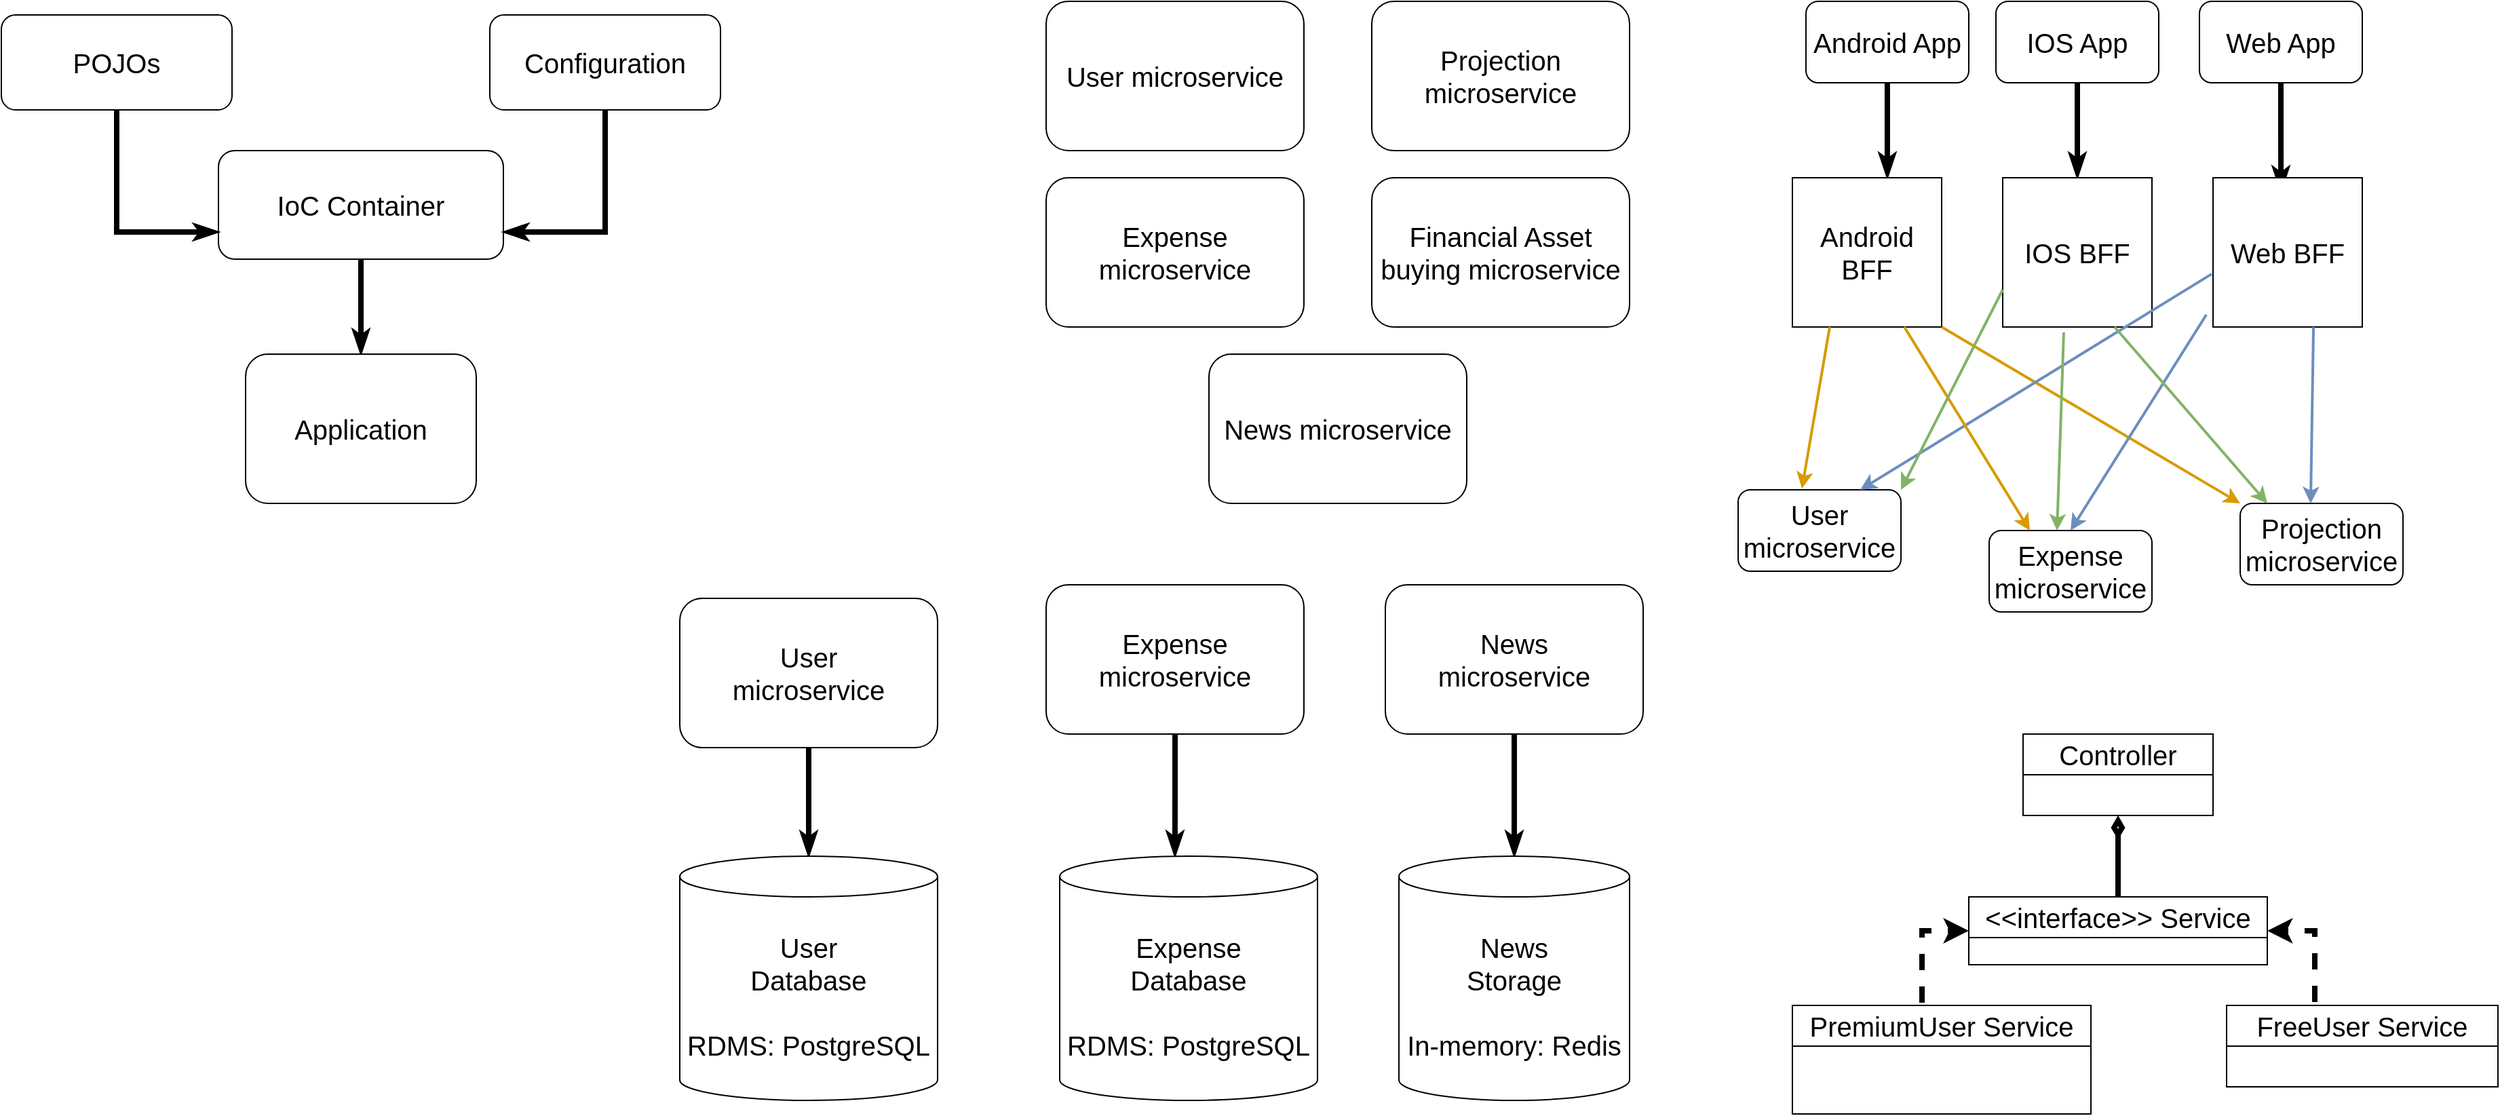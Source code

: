 <mxfile version="20.6.0" type="github"><diagram name="Page-1" id="9f46799a-70d6-7492-0946-bef42562c5a5"><mxGraphModel dx="3136" dy="1382" grid="1" gridSize="10" guides="1" tooltips="1" connect="1" arrows="1" fold="1" page="1" pageScale="1" pageWidth="1100" pageHeight="850" background="none" math="0" shadow="0"><root><mxCell id="0"/><mxCell id="1" parent="0"/><mxCell id="TmbDeMYoejGRnnVZtMyG-9" value="&lt;font style=&quot;font-size: 20px;&quot;&gt;User microservice&lt;/font&gt;" style="rounded=1;whiteSpace=wrap;html=1;" vertex="1" parent="1"><mxGeometry x="30" y="20" width="190" height="110" as="geometry"/></mxCell><mxCell id="TmbDeMYoejGRnnVZtMyG-10" value="&lt;font style=&quot;font-size: 20px;&quot;&gt;Expense microservice&lt;/font&gt;" style="rounded=1;whiteSpace=wrap;html=1;" vertex="1" parent="1"><mxGeometry x="30" y="150" width="190" height="110" as="geometry"/></mxCell><mxCell id="TmbDeMYoejGRnnVZtMyG-11" value="&lt;font style=&quot;font-size: 20px;&quot;&gt;News microservice&lt;/font&gt;" style="rounded=1;whiteSpace=wrap;html=1;" vertex="1" parent="1"><mxGeometry x="150" y="280" width="190" height="110" as="geometry"/></mxCell><mxCell id="TmbDeMYoejGRnnVZtMyG-12" value="&lt;font style=&quot;font-size: 20px;&quot;&gt;Projection microservice&lt;/font&gt;" style="rounded=1;whiteSpace=wrap;html=1;" vertex="1" parent="1"><mxGeometry x="270" y="20" width="190" height="110" as="geometry"/></mxCell><mxCell id="TmbDeMYoejGRnnVZtMyG-13" value="&lt;font style=&quot;font-size: 20px;&quot;&gt;Financial Asset buying microservice&lt;/font&gt;" style="rounded=1;whiteSpace=wrap;html=1;" vertex="1" parent="1"><mxGeometry x="270" y="150" width="190" height="110" as="geometry"/></mxCell><mxCell id="TmbDeMYoejGRnnVZtMyG-14" value="&amp;lt;&amp;lt;interface&amp;gt;&amp;gt; Service" style="swimlane;fontStyle=0;childLayout=stackLayout;horizontal=1;startSize=30;horizontalStack=0;resizeParent=1;resizeParentMax=0;resizeLast=0;collapsible=1;marginBottom=0;whiteSpace=wrap;html=1;fontSize=20;" vertex="1" parent="1"><mxGeometry x="710" y="680" width="220" height="50" as="geometry"/></mxCell><mxCell id="TmbDeMYoejGRnnVZtMyG-31" style="edgeStyle=orthogonalEdgeStyle;rounded=0;orthogonalLoop=1;jettySize=auto;html=1;entryX=0;entryY=0.5;entryDx=0;entryDy=0;dashed=1;strokeWidth=4;fontSize=20;" edge="1" parent="1" target="TmbDeMYoejGRnnVZtMyG-14"><mxGeometry relative="1" as="geometry"><mxPoint x="640" y="770" as="sourcePoint"/></mxGeometry></mxCell><mxCell id="TmbDeMYoejGRnnVZtMyG-19" value="PremiumUser Service" style="swimlane;fontStyle=0;childLayout=stackLayout;horizontal=1;startSize=30;horizontalStack=0;resizeParent=1;resizeParentMax=0;resizeLast=0;collapsible=1;marginBottom=0;whiteSpace=wrap;html=1;fontSize=20;" vertex="1" parent="1"><mxGeometry x="580" y="760" width="220" height="80" as="geometry"/></mxCell><mxCell id="TmbDeMYoejGRnnVZtMyG-32" style="edgeStyle=orthogonalEdgeStyle;rounded=0;orthogonalLoop=1;jettySize=auto;html=1;entryX=1;entryY=0.5;entryDx=0;entryDy=0;dashed=1;strokeWidth=4;fontSize=20;" edge="1" parent="1" target="TmbDeMYoejGRnnVZtMyG-14"><mxGeometry relative="1" as="geometry"><mxPoint x="1000" y="770" as="sourcePoint"/></mxGeometry></mxCell><mxCell id="TmbDeMYoejGRnnVZtMyG-23" value="FreeUser Service" style="swimlane;fontStyle=0;childLayout=stackLayout;horizontal=1;startSize=30;horizontalStack=0;resizeParent=1;resizeParentMax=0;resizeLast=0;collapsible=1;marginBottom=0;whiteSpace=wrap;html=1;fontSize=20;" vertex="1" parent="1"><mxGeometry x="900" y="760" width="200" height="60" as="geometry"/></mxCell><mxCell id="TmbDeMYoejGRnnVZtMyG-36" style="edgeStyle=orthogonalEdgeStyle;rounded=0;orthogonalLoop=1;jettySize=auto;html=1;strokeWidth=4;fontSize=20;endArrow=diamondThin;endFill=0;exitX=0.5;exitY=0;exitDx=0;exitDy=0;" edge="1" parent="1" source="TmbDeMYoejGRnnVZtMyG-14"><mxGeometry relative="1" as="geometry"><mxPoint x="820" y="670" as="sourcePoint"/><mxPoint x="820" y="620" as="targetPoint"/></mxGeometry></mxCell><mxCell id="TmbDeMYoejGRnnVZtMyG-33" value="Controller" style="swimlane;fontStyle=0;childLayout=stackLayout;horizontal=1;startSize=30;horizontalStack=0;resizeParent=1;resizeParentMax=0;resizeLast=0;collapsible=1;marginBottom=0;whiteSpace=wrap;html=1;fontSize=20;" vertex="1" parent="1"><mxGeometry x="750" y="560" width="140" height="60" as="geometry"/></mxCell><mxCell id="TmbDeMYoejGRnnVZtMyG-48" style="edgeStyle=orthogonalEdgeStyle;rounded=0;orthogonalLoop=1;jettySize=auto;html=1;entryX=0.447;entryY=0;entryDx=0;entryDy=0;entryPerimeter=0;strokeWidth=4;fontSize=20;endArrow=classicThin;endFill=0;" edge="1" parent="1" source="TmbDeMYoejGRnnVZtMyG-39" target="TmbDeMYoejGRnnVZtMyG-40"><mxGeometry relative="1" as="geometry"/></mxCell><mxCell id="TmbDeMYoejGRnnVZtMyG-39" value="&lt;font style=&quot;font-size: 20px;&quot;&gt;Expense microservice&lt;/font&gt;" style="rounded=1;whiteSpace=wrap;html=1;" vertex="1" parent="1"><mxGeometry x="30" y="450" width="190" height="110" as="geometry"/></mxCell><mxCell id="TmbDeMYoejGRnnVZtMyG-40" value="Expense&lt;br&gt;Database&lt;br&gt;&lt;br&gt;RDMS: PostgreSQL" style="shape=cylinder3;whiteSpace=wrap;html=1;boundedLbl=1;backgroundOutline=1;size=15;fontSize=20;" vertex="1" parent="1"><mxGeometry x="40" y="650" width="190" height="180" as="geometry"/></mxCell><mxCell id="TmbDeMYoejGRnnVZtMyG-49" style="edgeStyle=orthogonalEdgeStyle;rounded=0;orthogonalLoop=1;jettySize=auto;html=1;entryX=0.5;entryY=0;entryDx=0;entryDy=0;entryPerimeter=0;strokeWidth=4;fontSize=20;endArrow=classicThin;endFill=0;" edge="1" parent="1" source="TmbDeMYoejGRnnVZtMyG-45" target="TmbDeMYoejGRnnVZtMyG-47"><mxGeometry relative="1" as="geometry"/></mxCell><mxCell id="TmbDeMYoejGRnnVZtMyG-45" value="&lt;font style=&quot;font-size: 20px;&quot;&gt;News&lt;br&gt;microservice&lt;br&gt;&lt;/font&gt;" style="rounded=1;whiteSpace=wrap;html=1;" vertex="1" parent="1"><mxGeometry x="280" y="450" width="190" height="110" as="geometry"/></mxCell><mxCell id="TmbDeMYoejGRnnVZtMyG-47" value="News&lt;br&gt;Storage&lt;br&gt;&lt;br&gt;In-memory: Redis" style="shape=cylinder3;whiteSpace=wrap;html=1;boundedLbl=1;backgroundOutline=1;size=15;fontSize=20;" vertex="1" parent="1"><mxGeometry x="290" y="650" width="170" height="180" as="geometry"/></mxCell><mxCell id="TmbDeMYoejGRnnVZtMyG-52" style="edgeStyle=orthogonalEdgeStyle;rounded=0;orthogonalLoop=1;jettySize=auto;html=1;entryX=0.5;entryY=0;entryDx=0;entryDy=0;entryPerimeter=0;strokeWidth=4;fontSize=20;endArrow=classicThin;endFill=0;" edge="1" parent="1" source="TmbDeMYoejGRnnVZtMyG-50" target="TmbDeMYoejGRnnVZtMyG-51"><mxGeometry relative="1" as="geometry"/></mxCell><mxCell id="TmbDeMYoejGRnnVZtMyG-50" value="&lt;font style=&quot;font-size: 20px;&quot;&gt;User&lt;br&gt;microservice&lt;/font&gt;" style="rounded=1;whiteSpace=wrap;html=1;" vertex="1" parent="1"><mxGeometry x="-240" y="460" width="190" height="110" as="geometry"/></mxCell><mxCell id="TmbDeMYoejGRnnVZtMyG-51" value="User&lt;br&gt;Database&lt;br&gt;&lt;br&gt;RDMS: PostgreSQL" style="shape=cylinder3;whiteSpace=wrap;html=1;boundedLbl=1;backgroundOutline=1;size=15;fontSize=20;" vertex="1" parent="1"><mxGeometry x="-240" y="650" width="190" height="180" as="geometry"/></mxCell><mxCell id="TmbDeMYoejGRnnVZtMyG-65" style="edgeStyle=orthogonalEdgeStyle;rounded=0;orthogonalLoop=1;jettySize=auto;html=1;strokeWidth=4;fontSize=20;endArrow=classicThin;endFill=0;" edge="1" parent="1" source="TmbDeMYoejGRnnVZtMyG-53" target="TmbDeMYoejGRnnVZtMyG-63"><mxGeometry relative="1" as="geometry"/></mxCell><mxCell id="TmbDeMYoejGRnnVZtMyG-53" value="IoC Container" style="rounded=1;whiteSpace=wrap;html=1;fontSize=20;" vertex="1" parent="1"><mxGeometry x="-580" y="130" width="210" height="80" as="geometry"/></mxCell><mxCell id="TmbDeMYoejGRnnVZtMyG-57" style="edgeStyle=orthogonalEdgeStyle;rounded=0;orthogonalLoop=1;jettySize=auto;html=1;entryX=0;entryY=0.75;entryDx=0;entryDy=0;strokeWidth=4;fontSize=20;endArrow=classicThin;endFill=0;" edge="1" parent="1" source="TmbDeMYoejGRnnVZtMyG-56" target="TmbDeMYoejGRnnVZtMyG-53"><mxGeometry relative="1" as="geometry"/></mxCell><mxCell id="TmbDeMYoejGRnnVZtMyG-56" value="POJOs" style="rounded=1;whiteSpace=wrap;html=1;fontSize=20;" vertex="1" parent="1"><mxGeometry x="-740" y="30" width="170" height="70" as="geometry"/></mxCell><mxCell id="TmbDeMYoejGRnnVZtMyG-62" style="edgeStyle=orthogonalEdgeStyle;rounded=0;orthogonalLoop=1;jettySize=auto;html=1;entryX=1;entryY=0.75;entryDx=0;entryDy=0;strokeWidth=4;fontSize=20;endArrow=classicThin;endFill=0;" edge="1" parent="1" source="TmbDeMYoejGRnnVZtMyG-58" target="TmbDeMYoejGRnnVZtMyG-53"><mxGeometry relative="1" as="geometry"/></mxCell><mxCell id="TmbDeMYoejGRnnVZtMyG-58" value="Configuration" style="rounded=1;whiteSpace=wrap;html=1;fontSize=20;" vertex="1" parent="1"><mxGeometry x="-380" y="30" width="170" height="70" as="geometry"/></mxCell><mxCell id="TmbDeMYoejGRnnVZtMyG-63" value="Application" style="rounded=1;whiteSpace=wrap;html=1;fontSize=20;" vertex="1" parent="1"><mxGeometry x="-560" y="280" width="170" height="110" as="geometry"/></mxCell><mxCell id="TmbDeMYoejGRnnVZtMyG-72" style="edgeStyle=orthogonalEdgeStyle;rounded=0;orthogonalLoop=1;jettySize=auto;html=1;entryX=0.636;entryY=0;entryDx=0;entryDy=0;entryPerimeter=0;strokeWidth=4;fontSize=20;endArrow=classicThin;endFill=0;" edge="1" parent="1" source="TmbDeMYoejGRnnVZtMyG-66" target="TmbDeMYoejGRnnVZtMyG-69"><mxGeometry relative="1" as="geometry"/></mxCell><mxCell id="TmbDeMYoejGRnnVZtMyG-66" value="Android App" style="rounded=1;whiteSpace=wrap;html=1;fontSize=20;" vertex="1" parent="1"><mxGeometry x="590" y="20" width="120" height="60" as="geometry"/></mxCell><mxCell id="TmbDeMYoejGRnnVZtMyG-75" value="" style="edgeStyle=orthogonalEdgeStyle;rounded=0;orthogonalLoop=1;jettySize=auto;html=1;strokeWidth=4;fontSize=20;endArrow=classicThin;endFill=0;" edge="1" parent="1" source="TmbDeMYoejGRnnVZtMyG-67" target="TmbDeMYoejGRnnVZtMyG-70"><mxGeometry relative="1" as="geometry"/></mxCell><mxCell id="TmbDeMYoejGRnnVZtMyG-67" value="IOS App" style="rounded=1;whiteSpace=wrap;html=1;fontSize=20;" vertex="1" parent="1"><mxGeometry x="730" y="20" width="120" height="60" as="geometry"/></mxCell><mxCell id="TmbDeMYoejGRnnVZtMyG-83" style="edgeStyle=orthogonalEdgeStyle;rounded=0;orthogonalLoop=1;jettySize=auto;html=1;entryX=0.455;entryY=0.091;entryDx=0;entryDy=0;entryPerimeter=0;strokeWidth=4;fontSize=20;endArrow=classicThin;endFill=0;" edge="1" parent="1" source="TmbDeMYoejGRnnVZtMyG-68" target="TmbDeMYoejGRnnVZtMyG-71"><mxGeometry relative="1" as="geometry"/></mxCell><mxCell id="TmbDeMYoejGRnnVZtMyG-68" value="Web App" style="rounded=1;whiteSpace=wrap;html=1;fontSize=20;" vertex="1" parent="1"><mxGeometry x="880" y="20" width="120" height="60" as="geometry"/></mxCell><mxCell id="TmbDeMYoejGRnnVZtMyG-69" value="Android BFF" style="whiteSpace=wrap;html=1;aspect=fixed;fontSize=20;" vertex="1" parent="1"><mxGeometry x="580" y="150" width="110" height="110" as="geometry"/></mxCell><mxCell id="TmbDeMYoejGRnnVZtMyG-70" value="IOS BFF" style="whiteSpace=wrap;html=1;aspect=fixed;fontSize=20;" vertex="1" parent="1"><mxGeometry x="735" y="150" width="110" height="110" as="geometry"/></mxCell><mxCell id="TmbDeMYoejGRnnVZtMyG-71" value="Web BFF" style="whiteSpace=wrap;html=1;aspect=fixed;fontSize=20;" vertex="1" parent="1"><mxGeometry x="890" y="150" width="110" height="110" as="geometry"/></mxCell><mxCell id="TmbDeMYoejGRnnVZtMyG-84" value="User microservice" style="rounded=1;whiteSpace=wrap;html=1;fontSize=20;" vertex="1" parent="1"><mxGeometry x="540" y="380" width="120" height="60" as="geometry"/></mxCell><mxCell id="TmbDeMYoejGRnnVZtMyG-88" value="Expense microservice" style="rounded=1;whiteSpace=wrap;html=1;fontSize=20;" vertex="1" parent="1"><mxGeometry x="725" y="410" width="120" height="60" as="geometry"/></mxCell><mxCell id="TmbDeMYoejGRnnVZtMyG-89" value="Projection microservice" style="rounded=1;whiteSpace=wrap;html=1;fontSize=20;" vertex="1" parent="1"><mxGeometry x="910" y="390" width="120" height="60" as="geometry"/></mxCell><mxCell id="TmbDeMYoejGRnnVZtMyG-93" value="" style="endArrow=classic;html=1;rounded=0;strokeWidth=2;fontSize=20;exitX=1;exitY=1;exitDx=0;exitDy=0;entryX=0;entryY=0;entryDx=0;entryDy=0;fillColor=#ffe6cc;strokeColor=#d79b00;" edge="1" parent="1" source="TmbDeMYoejGRnnVZtMyG-69" target="TmbDeMYoejGRnnVZtMyG-89"><mxGeometry width="50" height="50" relative="1" as="geometry"><mxPoint x="760" y="290" as="sourcePoint"/><mxPoint x="810" y="240" as="targetPoint"/></mxGeometry></mxCell><mxCell id="TmbDeMYoejGRnnVZtMyG-94" value="" style="endArrow=classic;html=1;rounded=0;strokeWidth=2;fontSize=20;entryX=0.75;entryY=0;entryDx=0;entryDy=0;exitX=-0.009;exitY=0.645;exitDx=0;exitDy=0;exitPerimeter=0;fillColor=#dae8fc;strokeColor=#6c8ebf;" edge="1" parent="1" source="TmbDeMYoejGRnnVZtMyG-71" target="TmbDeMYoejGRnnVZtMyG-84"><mxGeometry width="50" height="50" relative="1" as="geometry"><mxPoint x="760" y="290" as="sourcePoint"/><mxPoint x="810" y="240" as="targetPoint"/></mxGeometry></mxCell><mxCell id="TmbDeMYoejGRnnVZtMyG-95" value="" style="endArrow=classic;html=1;rounded=0;strokeWidth=2;fontSize=20;exitX=0.673;exitY=1;exitDx=0;exitDy=0;exitPerimeter=0;fillColor=#dae8fc;strokeColor=#6c8ebf;entryX=0.433;entryY=0;entryDx=0;entryDy=0;entryPerimeter=0;" edge="1" parent="1" source="TmbDeMYoejGRnnVZtMyG-71" target="TmbDeMYoejGRnnVZtMyG-89"><mxGeometry width="50" height="50" relative="1" as="geometry"><mxPoint x="760" y="290" as="sourcePoint"/><mxPoint x="964" y="340" as="targetPoint"/></mxGeometry></mxCell><mxCell id="TmbDeMYoejGRnnVZtMyG-97" value="" style="endArrow=classic;html=1;rounded=0;strokeWidth=2;fontSize=20;entryX=0.5;entryY=0;entryDx=0;entryDy=0;exitX=-0.045;exitY=0.918;exitDx=0;exitDy=0;exitPerimeter=0;fillColor=#dae8fc;strokeColor=#6c8ebf;" edge="1" parent="1" source="TmbDeMYoejGRnnVZtMyG-71" target="TmbDeMYoejGRnnVZtMyG-88"><mxGeometry width="50" height="50" relative="1" as="geometry"><mxPoint x="760" y="290" as="sourcePoint"/><mxPoint x="810" y="240" as="targetPoint"/></mxGeometry></mxCell><mxCell id="TmbDeMYoejGRnnVZtMyG-98" value="" style="endArrow=classic;html=1;rounded=0;strokeWidth=2;fontSize=20;exitX=0.75;exitY=1;exitDx=0;exitDy=0;entryX=0.25;entryY=0;entryDx=0;entryDy=0;fillColor=#ffe6cc;strokeColor=#d79b00;" edge="1" parent="1" source="TmbDeMYoejGRnnVZtMyG-69" target="TmbDeMYoejGRnnVZtMyG-88"><mxGeometry width="50" height="50" relative="1" as="geometry"><mxPoint x="760" y="290" as="sourcePoint"/><mxPoint x="810" y="240" as="targetPoint"/></mxGeometry></mxCell><mxCell id="TmbDeMYoejGRnnVZtMyG-99" value="" style="endArrow=classic;html=1;rounded=0;strokeWidth=2;fontSize=20;exitX=0.25;exitY=1;exitDx=0;exitDy=0;entryX=0.392;entryY=-0.017;entryDx=0;entryDy=0;entryPerimeter=0;fillColor=#ffe6cc;strokeColor=#d79b00;" edge="1" parent="1" source="TmbDeMYoejGRnnVZtMyG-69" target="TmbDeMYoejGRnnVZtMyG-84"><mxGeometry width="50" height="50" relative="1" as="geometry"><mxPoint x="760" y="290" as="sourcePoint"/><mxPoint x="810" y="240" as="targetPoint"/></mxGeometry></mxCell><mxCell id="TmbDeMYoejGRnnVZtMyG-100" value="" style="endArrow=classic;html=1;rounded=0;strokeWidth=2;fontSize=20;exitX=0.409;exitY=1.036;exitDx=0;exitDy=0;exitPerimeter=0;entryX=0.417;entryY=0;entryDx=0;entryDy=0;entryPerimeter=0;fillColor=#d5e8d4;strokeColor=#82b366;" edge="1" parent="1" source="TmbDeMYoejGRnnVZtMyG-70" target="TmbDeMYoejGRnnVZtMyG-88"><mxGeometry width="50" height="50" relative="1" as="geometry"><mxPoint x="760" y="290" as="sourcePoint"/><mxPoint x="810" y="240" as="targetPoint"/></mxGeometry></mxCell><mxCell id="TmbDeMYoejGRnnVZtMyG-101" value="" style="endArrow=classic;html=1;rounded=0;strokeWidth=2;fontSize=20;exitX=0.75;exitY=1;exitDx=0;exitDy=0;entryX=0.167;entryY=0;entryDx=0;entryDy=0;entryPerimeter=0;fillColor=#d5e8d4;strokeColor=#82b366;" edge="1" parent="1" source="TmbDeMYoejGRnnVZtMyG-70" target="TmbDeMYoejGRnnVZtMyG-89"><mxGeometry width="50" height="50" relative="1" as="geometry"><mxPoint x="760" y="290" as="sourcePoint"/><mxPoint x="810" y="240" as="targetPoint"/></mxGeometry></mxCell><mxCell id="TmbDeMYoejGRnnVZtMyG-102" value="" style="endArrow=classic;html=1;rounded=0;strokeWidth=2;fontSize=20;exitX=0;exitY=0.75;exitDx=0;exitDy=0;entryX=1;entryY=0;entryDx=0;entryDy=0;fillColor=#d5e8d4;strokeColor=#82b366;" edge="1" parent="1" source="TmbDeMYoejGRnnVZtMyG-70" target="TmbDeMYoejGRnnVZtMyG-84"><mxGeometry width="50" height="50" relative="1" as="geometry"><mxPoint x="760" y="290" as="sourcePoint"/><mxPoint x="810" y="240" as="targetPoint"/></mxGeometry></mxCell></root></mxGraphModel></diagram></mxfile>